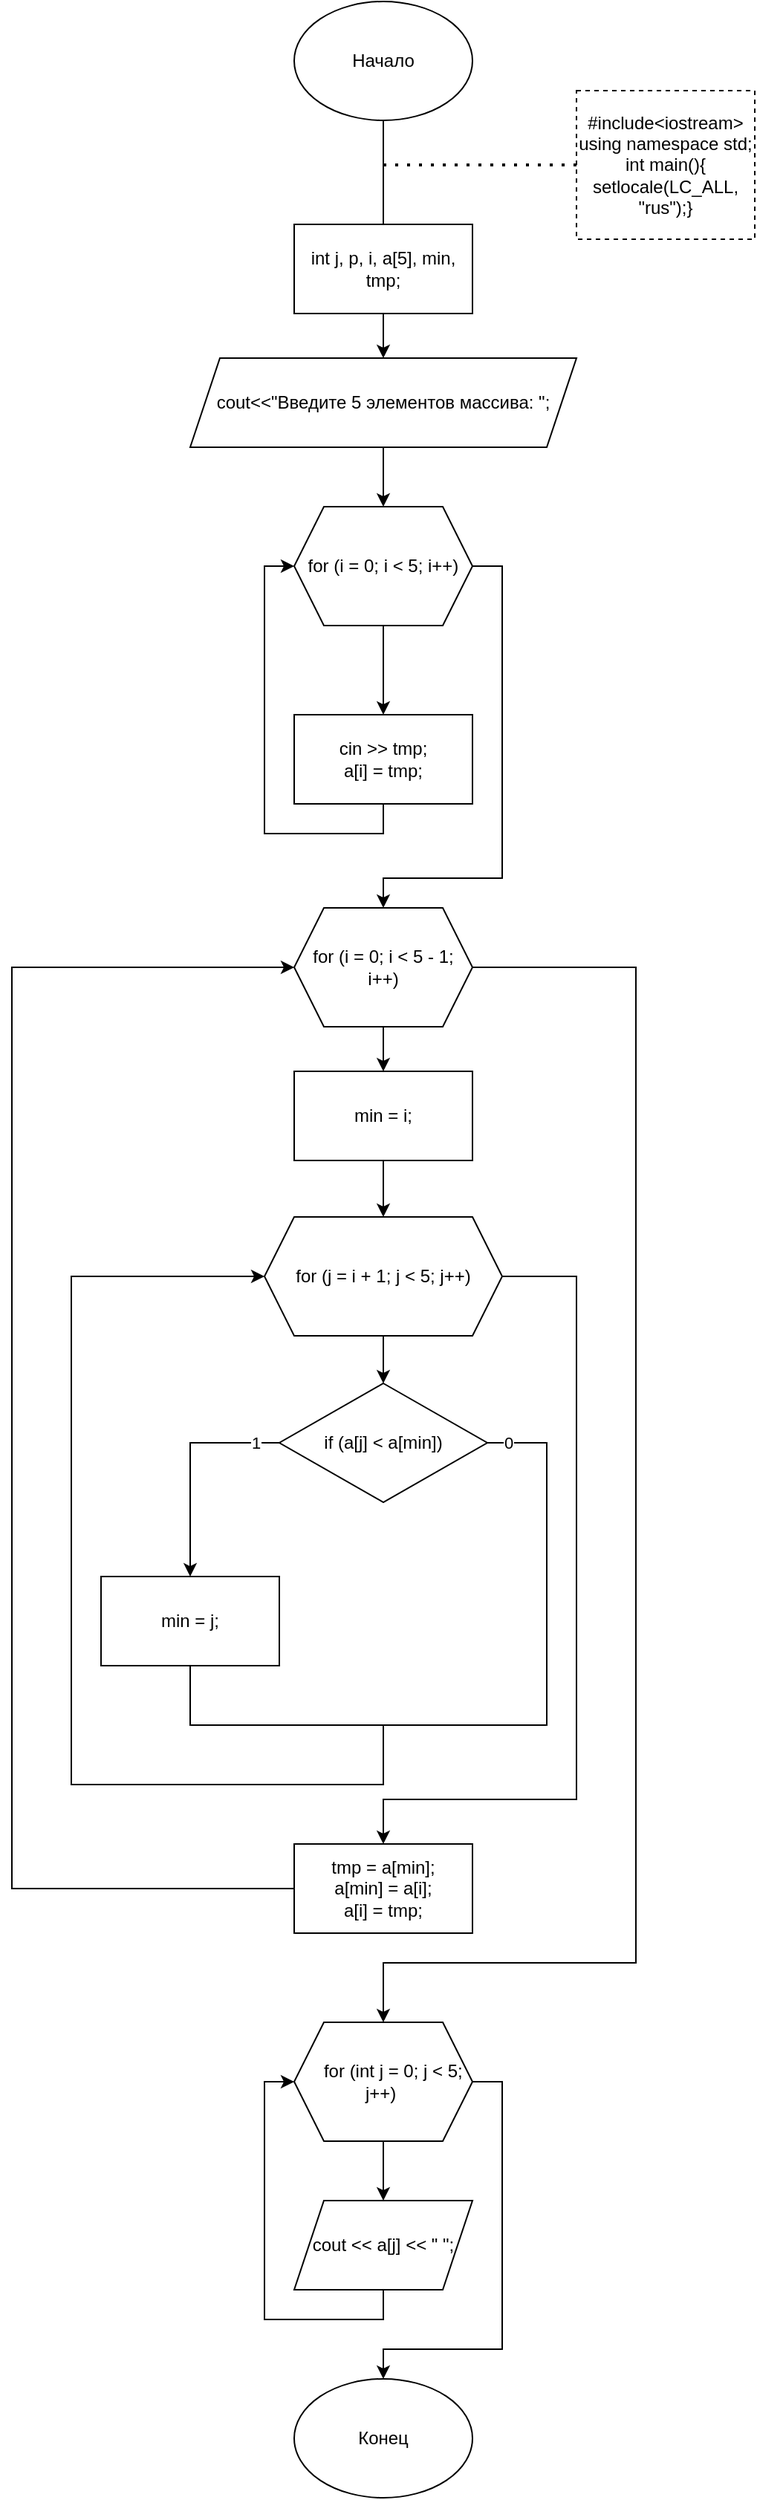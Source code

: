 <mxfile version="15.7.3" type="device"><diagram id="WJI6b4rjEAABrYlI1yH7" name="Страница 1"><mxGraphModel dx="1296" dy="1065" grid="1" gridSize="10" guides="1" tooltips="1" connect="1" arrows="1" fold="1" page="1" pageScale="1" pageWidth="1654" pageHeight="2336" math="0" shadow="0"><root><mxCell id="0"/><mxCell id="1" parent="0"/><mxCell id="u90jASbQ17UaC_SF2PnN-1" value="Начало" style="ellipse;whiteSpace=wrap;html=1;" vertex="1" parent="1"><mxGeometry x="510" y="360" width="120" height="80" as="geometry"/></mxCell><mxCell id="u90jASbQ17UaC_SF2PnN-2" value="" style="endArrow=none;html=1;rounded=0;entryX=0.5;entryY=1;entryDx=0;entryDy=0;" edge="1" parent="1" target="u90jASbQ17UaC_SF2PnN-1"><mxGeometry width="50" height="50" relative="1" as="geometry"><mxPoint x="570" y="510" as="sourcePoint"/><mxPoint x="600" y="510" as="targetPoint"/></mxGeometry></mxCell><mxCell id="u90jASbQ17UaC_SF2PnN-3" value="" style="endArrow=none;dashed=1;html=1;dashPattern=1 3;strokeWidth=2;rounded=0;" edge="1" parent="1" target="u90jASbQ17UaC_SF2PnN-4"><mxGeometry width="50" height="50" relative="1" as="geometry"><mxPoint x="570" y="470" as="sourcePoint"/><mxPoint x="690" y="470" as="targetPoint"/></mxGeometry></mxCell><mxCell id="u90jASbQ17UaC_SF2PnN-4" value="&lt;div&gt;#include&amp;lt;iostream&amp;gt;&lt;/div&gt;&lt;div&gt;using namespace std;&lt;/div&gt;&lt;div&gt;int main(){&lt;/div&gt;&lt;span&gt;&#9;&lt;/span&gt;setlocale(LC_ALL, &quot;rus&quot;);&lt;span&gt;}&lt;/span&gt;" style="rounded=0;whiteSpace=wrap;html=1;dashed=1;" vertex="1" parent="1"><mxGeometry x="700" y="420" width="120" height="100" as="geometry"/></mxCell><mxCell id="u90jASbQ17UaC_SF2PnN-5" value="&lt;span&gt;&#9;&lt;/span&gt;int j, p, i, a[5], min, tmp;" style="rounded=0;whiteSpace=wrap;html=1;" vertex="1" parent="1"><mxGeometry x="510" y="510" width="120" height="60" as="geometry"/></mxCell><mxCell id="u90jASbQ17UaC_SF2PnN-6" style="edgeStyle=orthogonalEdgeStyle;rounded=0;orthogonalLoop=1;jettySize=auto;html=1;exitX=0.5;exitY=1;exitDx=0;exitDy=0;" edge="1" parent="1" source="u90jASbQ17UaC_SF2PnN-5" target="u90jASbQ17UaC_SF2PnN-8"><mxGeometry relative="1" as="geometry"><mxPoint x="570" y="770" as="sourcePoint"/></mxGeometry></mxCell><mxCell id="u90jASbQ17UaC_SF2PnN-7" value="" style="edgeStyle=orthogonalEdgeStyle;rounded=0;orthogonalLoop=1;jettySize=auto;html=1;" edge="1" parent="1" source="u90jASbQ17UaC_SF2PnN-8" target="u90jASbQ17UaC_SF2PnN-11"><mxGeometry relative="1" as="geometry"/></mxCell><mxCell id="u90jASbQ17UaC_SF2PnN-8" value="&lt;span&gt;&#9;&lt;/span&gt;cout&amp;lt;&amp;lt;&quot;Введите 5 элементов массива: &quot;;" style="shape=parallelogram;perimeter=parallelogramPerimeter;whiteSpace=wrap;html=1;fixedSize=1;" vertex="1" parent="1"><mxGeometry x="440" y="600" width="260" height="60" as="geometry"/></mxCell><mxCell id="u90jASbQ17UaC_SF2PnN-10" style="edgeStyle=orthogonalEdgeStyle;rounded=0;orthogonalLoop=1;jettySize=auto;html=1;entryX=0.5;entryY=0;entryDx=0;entryDy=0;exitX=1;exitY=0.5;exitDx=0;exitDy=0;" edge="1" parent="1" source="u90jASbQ17UaC_SF2PnN-11" target="u90jASbQ17UaC_SF2PnN-15"><mxGeometry relative="1" as="geometry"><Array as="points"><mxPoint x="650" y="740"/><mxPoint x="650" y="950"/><mxPoint x="570" y="950"/></Array></mxGeometry></mxCell><mxCell id="u90jASbQ17UaC_SF2PnN-11" value="&lt;span&gt;&#9;&lt;/span&gt;for (i = 0; i &amp;lt; 5; i++)" style="shape=hexagon;perimeter=hexagonPerimeter2;whiteSpace=wrap;html=1;fixedSize=1;" vertex="1" parent="1"><mxGeometry x="510" y="700" width="120" height="80" as="geometry"/></mxCell><mxCell id="u90jASbQ17UaC_SF2PnN-12" style="edgeStyle=orthogonalEdgeStyle;rounded=0;orthogonalLoop=1;jettySize=auto;html=1;entryX=0;entryY=0.5;entryDx=0;entryDy=0;exitX=0.5;exitY=1;exitDx=0;exitDy=0;" edge="1" parent="1" source="u90jASbQ17UaC_SF2PnN-20" target="u90jASbQ17UaC_SF2PnN-11"><mxGeometry relative="1" as="geometry"><mxPoint x="370" y="950" as="sourcePoint"/><Array as="points"><mxPoint x="570" y="920"/><mxPoint x="490" y="920"/><mxPoint x="490" y="740"/></Array></mxGeometry></mxCell><mxCell id="u90jASbQ17UaC_SF2PnN-13" style="edgeStyle=orthogonalEdgeStyle;rounded=0;orthogonalLoop=1;jettySize=auto;html=1;entryX=0.5;entryY=0;entryDx=0;entryDy=0;" edge="1" parent="1" source="u90jASbQ17UaC_SF2PnN-15" target="u90jASbQ17UaC_SF2PnN-17"><mxGeometry relative="1" as="geometry"/></mxCell><mxCell id="u90jASbQ17UaC_SF2PnN-46" style="edgeStyle=orthogonalEdgeStyle;rounded=0;orthogonalLoop=1;jettySize=auto;html=1;" edge="1" parent="1" source="u90jASbQ17UaC_SF2PnN-15"><mxGeometry relative="1" as="geometry"><mxPoint x="570" y="1720" as="targetPoint"/><Array as="points"><mxPoint x="740" y="1010"/><mxPoint x="740" y="1680"/><mxPoint x="570" y="1680"/></Array></mxGeometry></mxCell><mxCell id="u90jASbQ17UaC_SF2PnN-15" value="&lt;span&gt;&#9;&lt;/span&gt;for (i = 0; i &amp;lt; 5 - 1; i++)" style="shape=hexagon;perimeter=hexagonPerimeter2;whiteSpace=wrap;html=1;fixedSize=1;" vertex="1" parent="1"><mxGeometry x="510" y="970" width="120" height="80" as="geometry"/></mxCell><mxCell id="u90jASbQ17UaC_SF2PnN-16" style="edgeStyle=orthogonalEdgeStyle;rounded=0;orthogonalLoop=1;jettySize=auto;html=1;entryX=0.5;entryY=0;entryDx=0;entryDy=0;" edge="1" parent="1" source="u90jASbQ17UaC_SF2PnN-17" target="u90jASbQ17UaC_SF2PnN-23"><mxGeometry relative="1" as="geometry"/></mxCell><mxCell id="u90jASbQ17UaC_SF2PnN-17" value="&lt;span&gt;&#9;&#9;&lt;/span&gt;min = i;" style="rounded=0;whiteSpace=wrap;html=1;" vertex="1" parent="1"><mxGeometry x="510" y="1080" width="120" height="60" as="geometry"/></mxCell><mxCell id="u90jASbQ17UaC_SF2PnN-18" value="" style="edgeStyle=orthogonalEdgeStyle;rounded=0;orthogonalLoop=1;jettySize=auto;html=1;exitX=0.5;exitY=1;exitDx=0;exitDy=0;" edge="1" parent="1" source="u90jASbQ17UaC_SF2PnN-11" target="u90jASbQ17UaC_SF2PnN-20"><mxGeometry relative="1" as="geometry"><mxPoint x="570" y="880" as="sourcePoint"/></mxGeometry></mxCell><mxCell id="u90jASbQ17UaC_SF2PnN-20" value="&lt;div&gt;&lt;span&gt;&#9;&#9;&lt;/span&gt;cin &amp;gt;&amp;gt; tmp;&lt;/div&gt;&lt;div&gt;&lt;span&gt;&#9;&#9;&lt;/span&gt;a[i] = tmp;&lt;/div&gt;" style="whiteSpace=wrap;html=1;" vertex="1" parent="1"><mxGeometry x="510" y="840" width="120" height="60" as="geometry"/></mxCell><mxCell id="u90jASbQ17UaC_SF2PnN-35" value="" style="edgeStyle=orthogonalEdgeStyle;rounded=0;orthogonalLoop=1;jettySize=auto;html=1;" edge="1" parent="1" source="u90jASbQ17UaC_SF2PnN-23" target="u90jASbQ17UaC_SF2PnN-34"><mxGeometry relative="1" as="geometry"/></mxCell><mxCell id="u90jASbQ17UaC_SF2PnN-43" style="edgeStyle=orthogonalEdgeStyle;rounded=0;orthogonalLoop=1;jettySize=auto;html=1;" edge="1" parent="1" source="u90jASbQ17UaC_SF2PnN-23"><mxGeometry relative="1" as="geometry"><mxPoint x="570" y="1600" as="targetPoint"/><Array as="points"><mxPoint x="700" y="1218"/><mxPoint x="700" y="1570"/><mxPoint x="570" y="1570"/></Array></mxGeometry></mxCell><mxCell id="u90jASbQ17UaC_SF2PnN-23" value="&lt;span&gt;&#9;&lt;/span&gt;for (j = i + 1; j &amp;lt; 5; j++)" style="shape=hexagon;perimeter=hexagonPerimeter2;whiteSpace=wrap;html=1;fixedSize=1;" vertex="1" parent="1"><mxGeometry x="490" y="1178" width="160" height="80" as="geometry"/></mxCell><mxCell id="u90jASbQ17UaC_SF2PnN-28" value="" style="edgeStyle=orthogonalEdgeStyle;rounded=0;orthogonalLoop=1;jettySize=auto;html=1;" edge="1" parent="1" source="u90jASbQ17UaC_SF2PnN-30" target="u90jASbQ17UaC_SF2PnN-32"><mxGeometry relative="1" as="geometry"/></mxCell><mxCell id="u90jASbQ17UaC_SF2PnN-29" style="edgeStyle=orthogonalEdgeStyle;rounded=0;orthogonalLoop=1;jettySize=auto;html=1;" edge="1" parent="1" source="u90jASbQ17UaC_SF2PnN-30"><mxGeometry relative="1" as="geometry"><mxPoint x="570" y="1960" as="targetPoint"/><Array as="points"><mxPoint x="650" y="1760"/><mxPoint x="650" y="1940"/><mxPoint x="570" y="1940"/></Array></mxGeometry></mxCell><mxCell id="u90jASbQ17UaC_SF2PnN-30" value="&amp;nbsp; &amp;nbsp; for (int j = 0; j &amp;lt; 5; j++)&amp;nbsp;" style="shape=hexagon;perimeter=hexagonPerimeter2;whiteSpace=wrap;html=1;fixedSize=1;" vertex="1" parent="1"><mxGeometry x="510" y="1720" width="120" height="80" as="geometry"/></mxCell><mxCell id="u90jASbQ17UaC_SF2PnN-31" style="edgeStyle=orthogonalEdgeStyle;rounded=0;orthogonalLoop=1;jettySize=auto;html=1;entryX=0;entryY=0.5;entryDx=0;entryDy=0;" edge="1" parent="1" source="u90jASbQ17UaC_SF2PnN-32" target="u90jASbQ17UaC_SF2PnN-30"><mxGeometry relative="1" as="geometry"><Array as="points"><mxPoint x="570" y="1920"/><mxPoint x="490" y="1920"/><mxPoint x="490" y="1760"/></Array></mxGeometry></mxCell><mxCell id="u90jASbQ17UaC_SF2PnN-32" value="cout &amp;lt;&amp;lt; a[j] &amp;lt;&amp;lt; &quot; &quot;;" style="shape=parallelogram;perimeter=parallelogramPerimeter;whiteSpace=wrap;html=1;fixedSize=1;" vertex="1" parent="1"><mxGeometry x="510" y="1840" width="120" height="60" as="geometry"/></mxCell><mxCell id="u90jASbQ17UaC_SF2PnN-33" value="Конец" style="ellipse;whiteSpace=wrap;html=1;" vertex="1" parent="1"><mxGeometry x="510" y="1960" width="120" height="80" as="geometry"/></mxCell><mxCell id="u90jASbQ17UaC_SF2PnN-37" style="edgeStyle=orthogonalEdgeStyle;rounded=0;orthogonalLoop=1;jettySize=auto;html=1;entryX=0.5;entryY=0;entryDx=0;entryDy=0;" edge="1" parent="1" source="u90jASbQ17UaC_SF2PnN-34" target="u90jASbQ17UaC_SF2PnN-36"><mxGeometry relative="1" as="geometry"><Array as="points"><mxPoint x="440" y="1330"/><mxPoint x="440" y="1420"/></Array></mxGeometry></mxCell><mxCell id="u90jASbQ17UaC_SF2PnN-39" value="1" style="edgeLabel;html=1;align=center;verticalAlign=middle;resizable=0;points=[];" vertex="1" connectable="0" parent="u90jASbQ17UaC_SF2PnN-37"><mxGeometry x="-0.787" relative="1" as="geometry"><mxPoint as="offset"/></mxGeometry></mxCell><mxCell id="u90jASbQ17UaC_SF2PnN-34" value="if (a[j] &amp;lt; a[min])" style="rhombus;whiteSpace=wrap;html=1;" vertex="1" parent="1"><mxGeometry x="500" y="1290" width="140" height="80" as="geometry"/></mxCell><mxCell id="u90jASbQ17UaC_SF2PnN-36" value="min = j;" style="rounded=0;whiteSpace=wrap;html=1;" vertex="1" parent="1"><mxGeometry x="380" y="1420" width="120" height="60" as="geometry"/></mxCell><mxCell id="u90jASbQ17UaC_SF2PnN-38" value="" style="endArrow=none;html=1;rounded=0;exitX=0.5;exitY=1;exitDx=0;exitDy=0;entryX=1;entryY=0.5;entryDx=0;entryDy=0;" edge="1" parent="1" source="u90jASbQ17UaC_SF2PnN-36" target="u90jASbQ17UaC_SF2PnN-34"><mxGeometry width="50" height="50" relative="1" as="geometry"><mxPoint x="460" y="1330" as="sourcePoint"/><mxPoint x="510" y="1280" as="targetPoint"/><Array as="points"><mxPoint x="440" y="1520"/><mxPoint x="680" y="1520"/><mxPoint x="680" y="1330"/></Array></mxGeometry></mxCell><mxCell id="u90jASbQ17UaC_SF2PnN-41" value="0" style="edgeLabel;html=1;align=center;verticalAlign=middle;resizable=0;points=[];" vertex="1" connectable="0" parent="u90jASbQ17UaC_SF2PnN-38"><mxGeometry x="0.945" relative="1" as="geometry"><mxPoint as="offset"/></mxGeometry></mxCell><mxCell id="u90jASbQ17UaC_SF2PnN-42" value="" style="endArrow=classic;html=1;rounded=0;entryX=0;entryY=0.5;entryDx=0;entryDy=0;" edge="1" parent="1" target="u90jASbQ17UaC_SF2PnN-23"><mxGeometry width="50" height="50" relative="1" as="geometry"><mxPoint x="570" y="1520" as="sourcePoint"/><mxPoint x="570" y="1560" as="targetPoint"/><Array as="points"><mxPoint x="570" y="1560"/><mxPoint x="360" y="1560"/><mxPoint x="360" y="1218"/></Array></mxGeometry></mxCell><mxCell id="u90jASbQ17UaC_SF2PnN-45" style="edgeStyle=orthogonalEdgeStyle;rounded=0;orthogonalLoop=1;jettySize=auto;html=1;entryX=0;entryY=0.5;entryDx=0;entryDy=0;" edge="1" parent="1" source="u90jASbQ17UaC_SF2PnN-44" target="u90jASbQ17UaC_SF2PnN-15"><mxGeometry relative="1" as="geometry"><Array as="points"><mxPoint x="320" y="1630"/><mxPoint x="320" y="1010"/></Array></mxGeometry></mxCell><mxCell id="u90jASbQ17UaC_SF2PnN-44" value="&lt;div&gt;&lt;span&gt;&#9;&#9;&lt;/span&gt;tmp = a[min];&lt;/div&gt;&lt;div&gt;&lt;span&gt;&#9;&#9;&lt;/span&gt;a[min] = a[i];&lt;/div&gt;&lt;div&gt;&lt;span&gt;&#9;&#9;&lt;/span&gt;a[i] = tmp;&lt;/div&gt;" style="rounded=0;whiteSpace=wrap;html=1;" vertex="1" parent="1"><mxGeometry x="510" y="1600" width="120" height="60" as="geometry"/></mxCell></root></mxGraphModel></diagram></mxfile>
